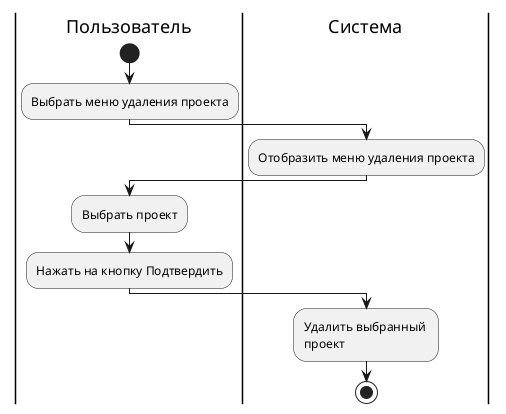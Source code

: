 @startuml delete
|Пользователь|
start
:Выбрать меню удаления проекта;

|Система|
:Отобразить меню удаления проекта;

|Пользователь|
:Выбрать проект;
:Нажать на кнопку Подтвердить;

|Система|
:Удалить выбранный \nпроект;
stop
@endumlф